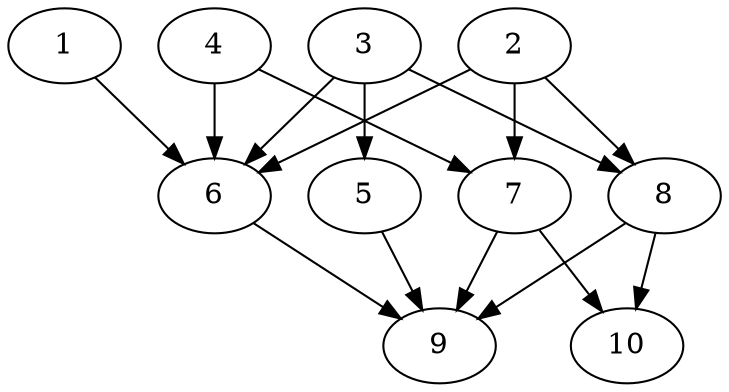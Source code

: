 // DAG automatically generated by daggen at Thu Oct  3 13:58:05 2019
// ./daggen --dot -n 10 --ccr 0.4 --fat 0.7 --regular 0.5 --density 0.9 --mindata 5242880 --maxdata 52428800 
digraph G {
  1 [size="80765440", alpha="0.02", expect_size="32306176"] 
  1 -> 6 [size ="32306176"]
  2 [size="107563520", alpha="0.10", expect_size="43025408"] 
  2 -> 6 [size ="43025408"]
  2 -> 7 [size ="43025408"]
  2 -> 8 [size ="43025408"]
  3 [size="69757440", alpha="0.05", expect_size="27902976"] 
  3 -> 5 [size ="27902976"]
  3 -> 6 [size ="27902976"]
  3 -> 8 [size ="27902976"]
  4 [size="34869760", alpha="0.13", expect_size="13947904"] 
  4 -> 6 [size ="13947904"]
  4 -> 7 [size ="13947904"]
  5 [size="21790720", alpha="0.12", expect_size="8716288"] 
  5 -> 9 [size ="8716288"]
  6 [size="89943040", alpha="0.05", expect_size="35977216"] 
  6 -> 9 [size ="35977216"]
  7 [size="55610880", alpha="0.07", expect_size="22244352"] 
  7 -> 9 [size ="22244352"]
  7 -> 10 [size ="22244352"]
  8 [size="114713600", alpha="0.08", expect_size="45885440"] 
  8 -> 9 [size ="45885440"]
  8 -> 10 [size ="45885440"]
  9 [size="120785920", alpha="0.14", expect_size="48314368"] 
  10 [size="121740800", alpha="0.02", expect_size="48696320"] 
}
